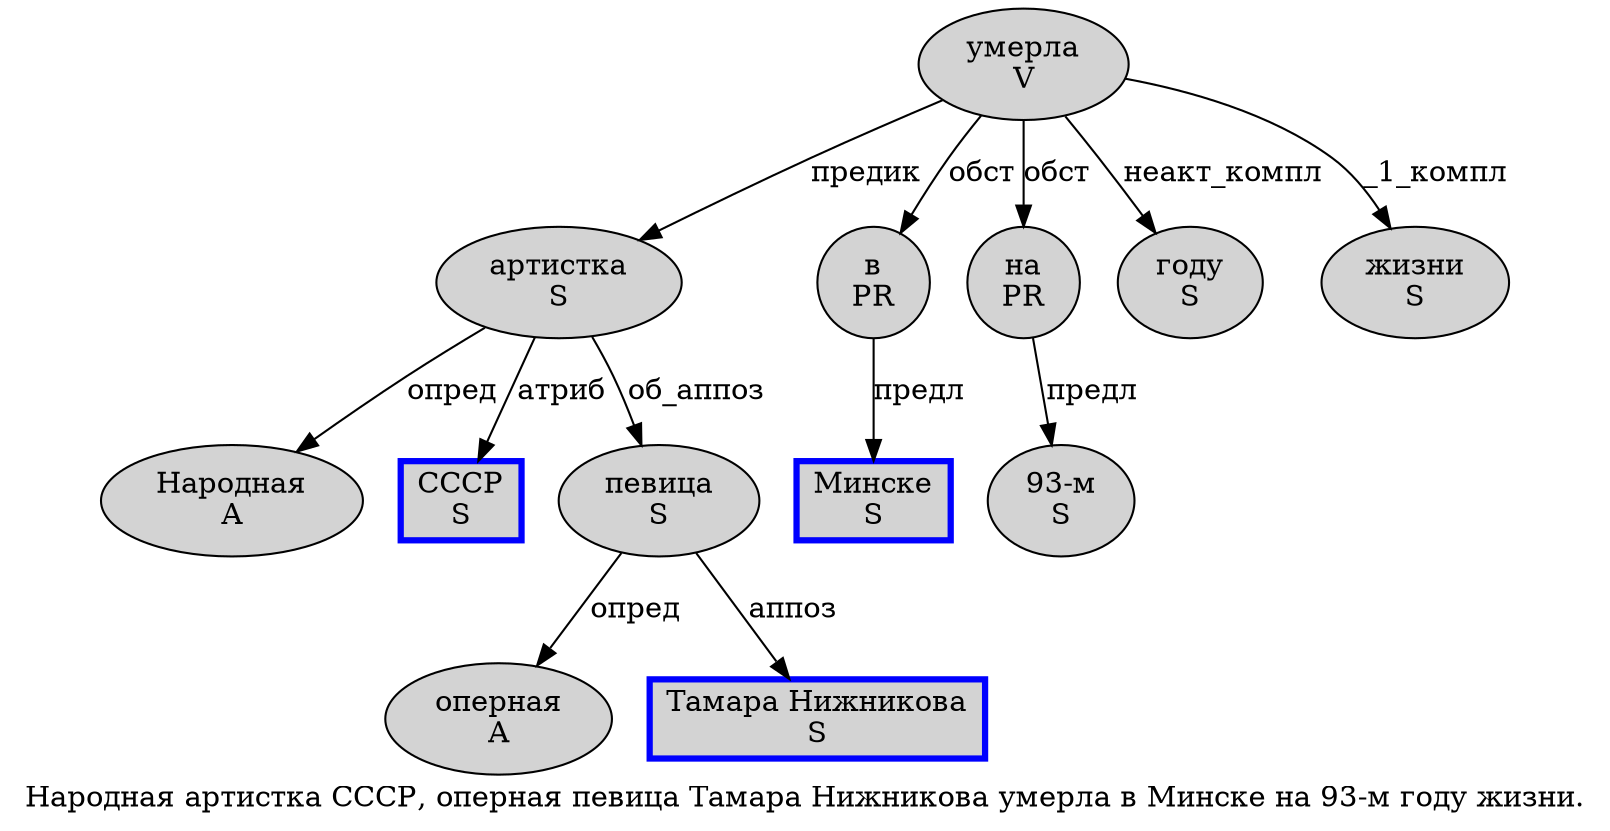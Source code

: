 digraph SENTENCE_100 {
	graph [label="Народная артистка СССР, оперная певица Тамара Нижникова умерла в Минске на 93-м году жизни."]
	node [style=filled]
		0 [label="Народная
A" color="" fillcolor=lightgray penwidth=1 shape=ellipse]
		1 [label="артистка
S" color="" fillcolor=lightgray penwidth=1 shape=ellipse]
		2 [label="СССР
S" color=blue fillcolor=lightgray penwidth=3 shape=box]
		4 [label="оперная
A" color="" fillcolor=lightgray penwidth=1 shape=ellipse]
		5 [label="певица
S" color="" fillcolor=lightgray penwidth=1 shape=ellipse]
		6 [label="Тамара Нижникова
S" color=blue fillcolor=lightgray penwidth=3 shape=box]
		7 [label="умерла
V" color="" fillcolor=lightgray penwidth=1 shape=ellipse]
		8 [label="в
PR" color="" fillcolor=lightgray penwidth=1 shape=ellipse]
		9 [label="Минске
S" color=blue fillcolor=lightgray penwidth=3 shape=box]
		10 [label="на
PR" color="" fillcolor=lightgray penwidth=1 shape=ellipse]
		11 [label="93-м
S" color="" fillcolor=lightgray penwidth=1 shape=ellipse]
		12 [label="году
S" color="" fillcolor=lightgray penwidth=1 shape=ellipse]
		13 [label="жизни
S" color="" fillcolor=lightgray penwidth=1 shape=ellipse]
			1 -> 0 [label="опред"]
			1 -> 2 [label="атриб"]
			1 -> 5 [label="об_аппоз"]
			8 -> 9 [label="предл"]
			10 -> 11 [label="предл"]
			5 -> 4 [label="опред"]
			5 -> 6 [label="аппоз"]
			7 -> 1 [label="предик"]
			7 -> 8 [label="обст"]
			7 -> 10 [label="обст"]
			7 -> 12 [label="неакт_компл"]
			7 -> 13 [label="_1_компл"]
}